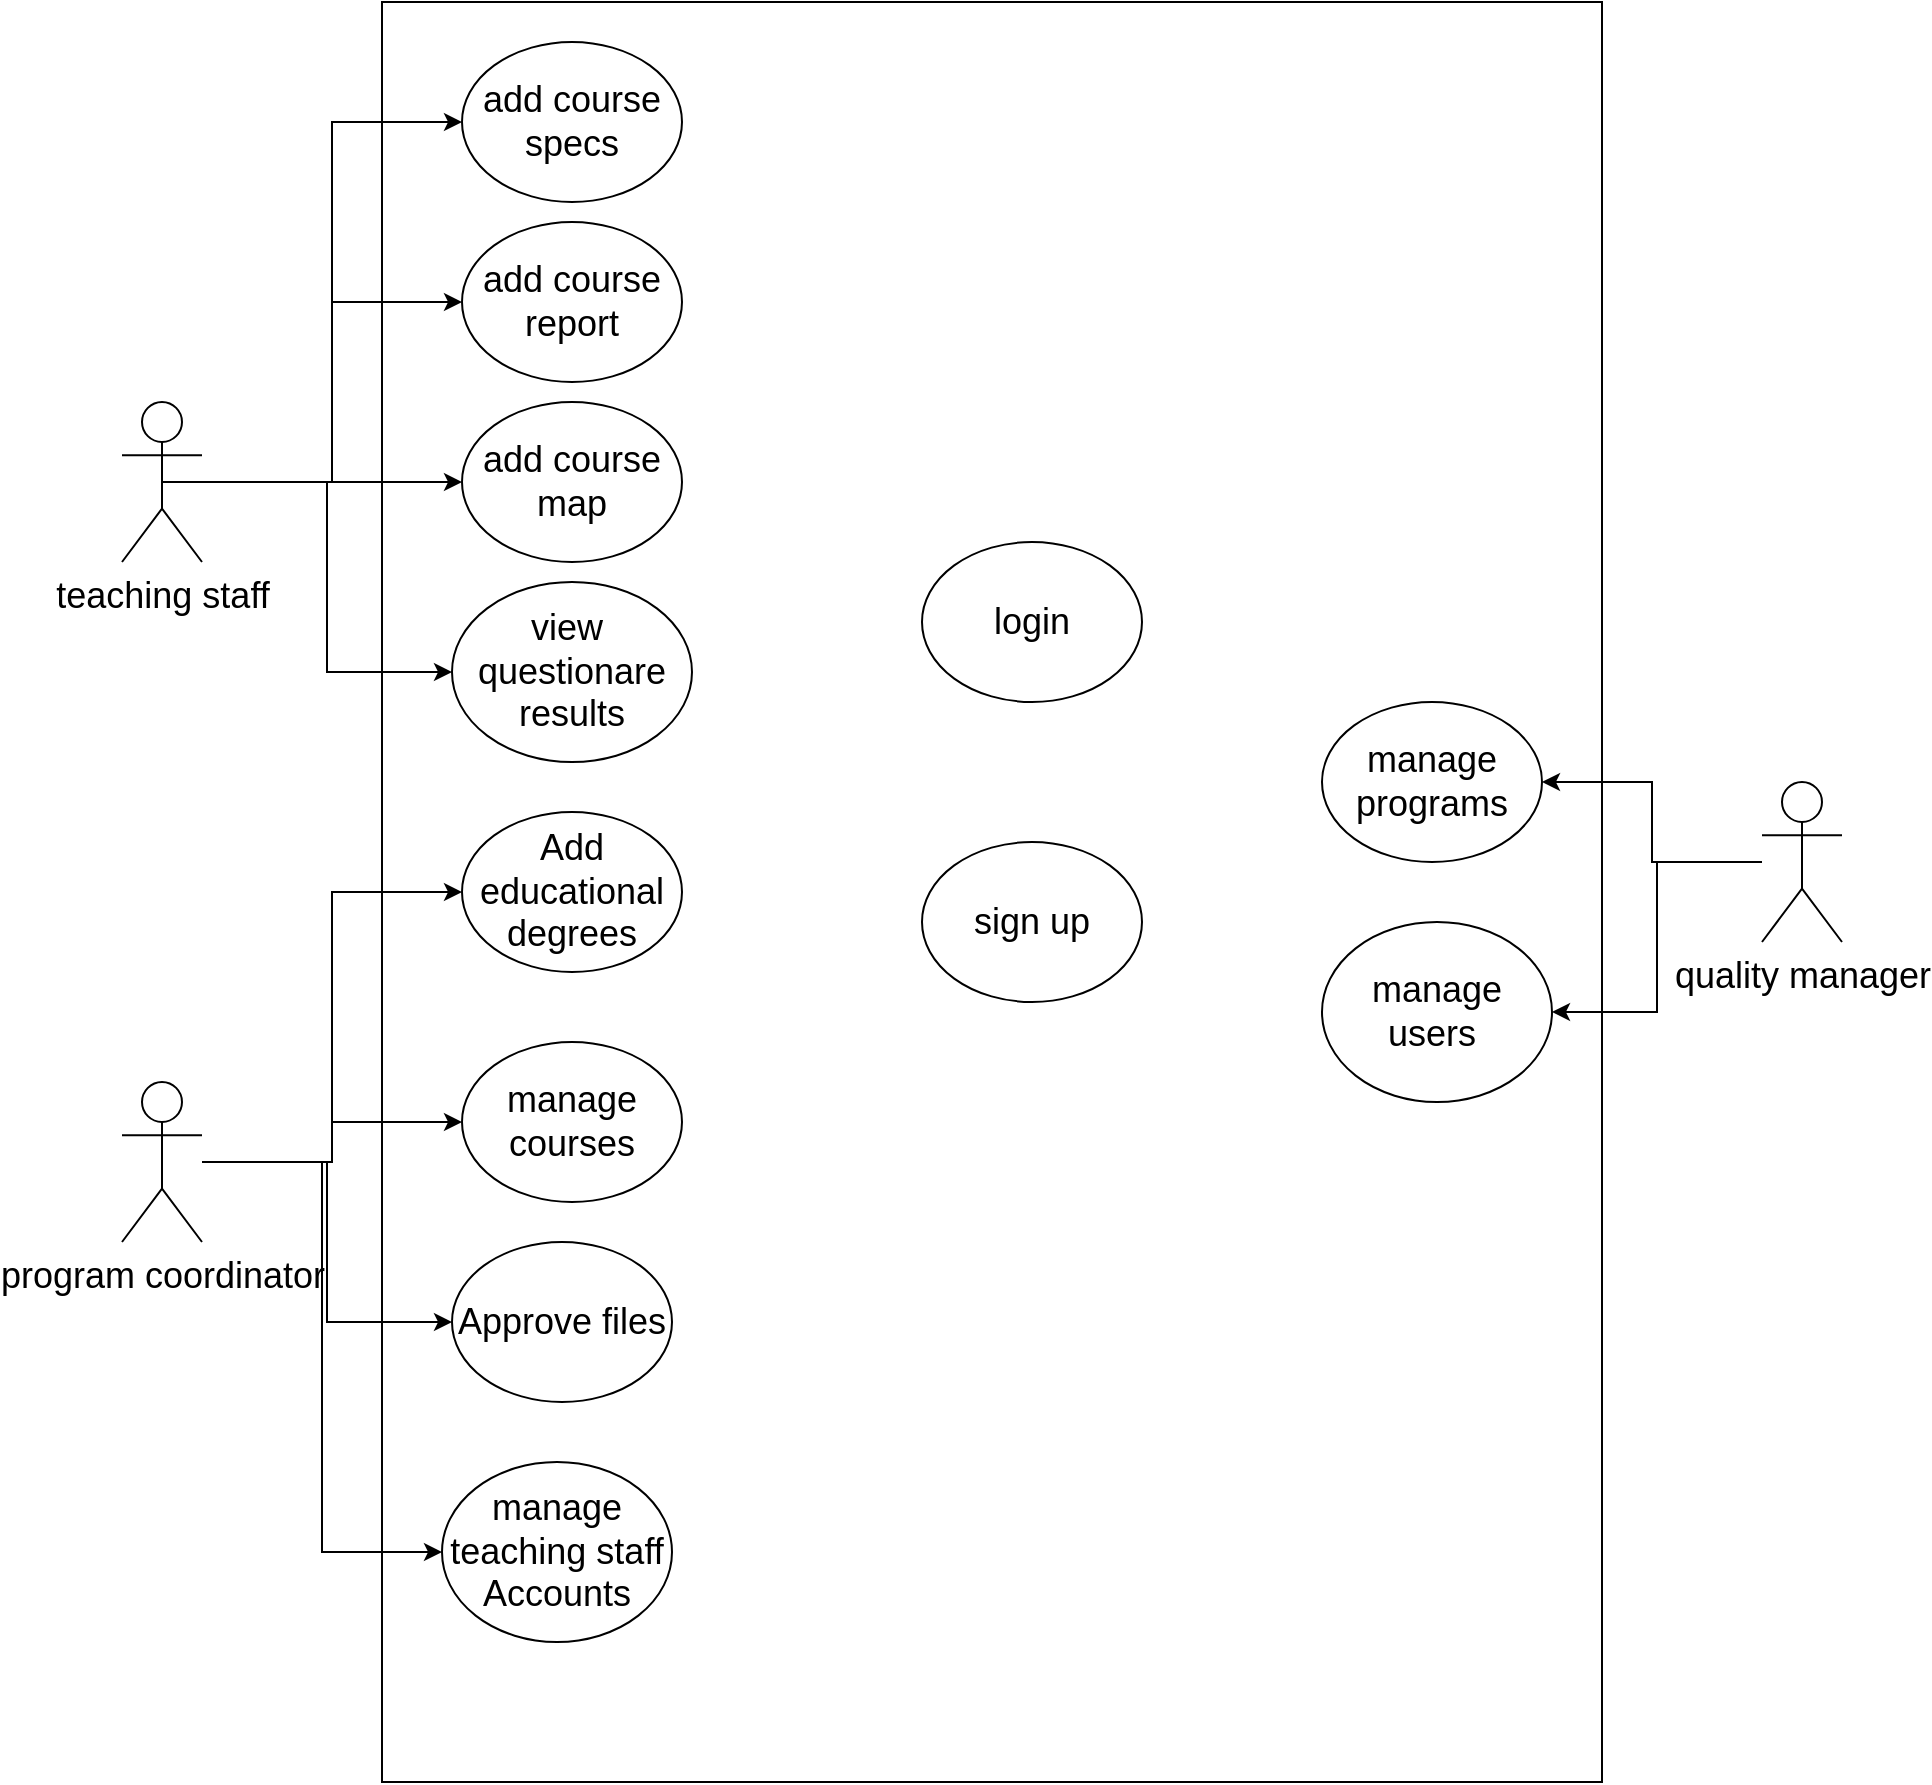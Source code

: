 <mxfile version="22.1.11" type="device">
  <diagram name="Page-1" id="h1wv7YuBIByx5lbEhNxt">
    <mxGraphModel dx="2314" dy="864" grid="1" gridSize="10" guides="1" tooltips="1" connect="1" arrows="1" fold="1" page="1" pageScale="1" pageWidth="850" pageHeight="1100" math="0" shadow="0">
      <root>
        <mxCell id="0" />
        <mxCell id="1" parent="0" />
        <mxCell id="s7GX4ieW1HJtfeC7UUf6-1" value="" style="rounded=0;whiteSpace=wrap;html=1;" parent="1" vertex="1">
          <mxGeometry x="80" y="60" width="610" height="890" as="geometry" />
        </mxCell>
        <mxCell id="s7GX4ieW1HJtfeC7UUf6-24" style="edgeStyle=orthogonalEdgeStyle;rounded=0;orthogonalLoop=1;jettySize=auto;html=1;entryX=0;entryY=0.5;entryDx=0;entryDy=0;exitX=0.5;exitY=0.5;exitDx=0;exitDy=0;exitPerimeter=0;" parent="1" source="s7GX4ieW1HJtfeC7UUf6-2" target="s7GX4ieW1HJtfeC7UUf6-8" edge="1">
          <mxGeometry relative="1" as="geometry" />
        </mxCell>
        <mxCell id="s7GX4ieW1HJtfeC7UUf6-25" style="edgeStyle=orthogonalEdgeStyle;rounded=0;orthogonalLoop=1;jettySize=auto;html=1;entryX=0;entryY=0.5;entryDx=0;entryDy=0;" parent="1" source="s7GX4ieW1HJtfeC7UUf6-2" target="s7GX4ieW1HJtfeC7UUf6-14" edge="1">
          <mxGeometry relative="1" as="geometry" />
        </mxCell>
        <mxCell id="s7GX4ieW1HJtfeC7UUf6-26" style="edgeStyle=orthogonalEdgeStyle;rounded=0;orthogonalLoop=1;jettySize=auto;html=1;" parent="1" source="s7GX4ieW1HJtfeC7UUf6-2" target="s7GX4ieW1HJtfeC7UUf6-13" edge="1">
          <mxGeometry relative="1" as="geometry" />
        </mxCell>
        <mxCell id="QLJJlyDZhzPryo1Bh-BB-1" style="edgeStyle=orthogonalEdgeStyle;rounded=0;orthogonalLoop=1;jettySize=auto;html=1;entryX=0;entryY=0.5;entryDx=0;entryDy=0;" parent="1" source="s7GX4ieW1HJtfeC7UUf6-2" target="s7GX4ieW1HJtfeC7UUf6-11" edge="1">
          <mxGeometry relative="1" as="geometry" />
        </mxCell>
        <mxCell id="s7GX4ieW1HJtfeC7UUf6-2" value="&lt;font style=&quot;font-size: 18px;&quot;&gt;teaching staff&lt;/font&gt;" style="shape=umlActor;verticalLabelPosition=bottom;verticalAlign=top;html=1;outlineConnect=0;" parent="1" vertex="1">
          <mxGeometry x="-50" y="260" width="40" height="80" as="geometry" />
        </mxCell>
        <mxCell id="QLJJlyDZhzPryo1Bh-BB-4" style="edgeStyle=orthogonalEdgeStyle;rounded=0;orthogonalLoop=1;jettySize=auto;html=1;entryX=0;entryY=0.5;entryDx=0;entryDy=0;" parent="1" source="s7GX4ieW1HJtfeC7UUf6-3" target="s7GX4ieW1HJtfeC7UUf6-19" edge="1">
          <mxGeometry relative="1" as="geometry" />
        </mxCell>
        <mxCell id="QLJJlyDZhzPryo1Bh-BB-5" style="edgeStyle=orthogonalEdgeStyle;rounded=0;orthogonalLoop=1;jettySize=auto;html=1;entryX=0;entryY=0.5;entryDx=0;entryDy=0;" parent="1" source="s7GX4ieW1HJtfeC7UUf6-3" target="s7GX4ieW1HJtfeC7UUf6-10" edge="1">
          <mxGeometry relative="1" as="geometry" />
        </mxCell>
        <mxCell id="QLJJlyDZhzPryo1Bh-BB-6" style="edgeStyle=orthogonalEdgeStyle;rounded=0;orthogonalLoop=1;jettySize=auto;html=1;" parent="1" source="s7GX4ieW1HJtfeC7UUf6-3" target="s7GX4ieW1HJtfeC7UUf6-12" edge="1">
          <mxGeometry relative="1" as="geometry" />
        </mxCell>
        <mxCell id="QLJJlyDZhzPryo1Bh-BB-7" style="edgeStyle=orthogonalEdgeStyle;rounded=0;orthogonalLoop=1;jettySize=auto;html=1;entryX=0;entryY=0.5;entryDx=0;entryDy=0;" parent="1" source="s7GX4ieW1HJtfeC7UUf6-3" target="s7GX4ieW1HJtfeC7UUf6-23" edge="1">
          <mxGeometry relative="1" as="geometry" />
        </mxCell>
        <mxCell id="s7GX4ieW1HJtfeC7UUf6-3" value="&lt;font style=&quot;font-size: 18px;&quot;&gt;program coordinator&lt;/font&gt;" style="shape=umlActor;verticalLabelPosition=bottom;verticalAlign=top;html=1;outlineConnect=0;" parent="1" vertex="1">
          <mxGeometry x="-50" y="600" width="40" height="80" as="geometry" />
        </mxCell>
        <mxCell id="QLJJlyDZhzPryo1Bh-BB-2" style="edgeStyle=orthogonalEdgeStyle;rounded=0;orthogonalLoop=1;jettySize=auto;html=1;" parent="1" source="s7GX4ieW1HJtfeC7UUf6-5" target="s7GX4ieW1HJtfeC7UUf6-9" edge="1">
          <mxGeometry relative="1" as="geometry" />
        </mxCell>
        <mxCell id="QLJJlyDZhzPryo1Bh-BB-3" style="edgeStyle=orthogonalEdgeStyle;rounded=0;orthogonalLoop=1;jettySize=auto;html=1;entryX=1;entryY=0.5;entryDx=0;entryDy=0;" parent="1" source="s7GX4ieW1HJtfeC7UUf6-5" target="s7GX4ieW1HJtfeC7UUf6-18" edge="1">
          <mxGeometry relative="1" as="geometry" />
        </mxCell>
        <mxCell id="s7GX4ieW1HJtfeC7UUf6-5" value="&lt;font style=&quot;font-size: 18px;&quot;&gt;quality manager&lt;/font&gt;" style="shape=umlActor;verticalLabelPosition=bottom;verticalAlign=top;html=1;outlineConnect=0;" parent="1" vertex="1">
          <mxGeometry x="770" y="450" width="40" height="80" as="geometry" />
        </mxCell>
        <mxCell id="s7GX4ieW1HJtfeC7UUf6-8" value="&lt;font style=&quot;font-size: 18px;&quot;&gt;add course specs&lt;/font&gt;" style="ellipse;whiteSpace=wrap;html=1;" parent="1" vertex="1">
          <mxGeometry x="120" y="80" width="110" height="80" as="geometry" />
        </mxCell>
        <mxCell id="s7GX4ieW1HJtfeC7UUf6-9" value="&lt;span style=&quot;font-size: 18px;&quot;&gt;manage programs&lt;/span&gt;" style="ellipse;whiteSpace=wrap;html=1;" parent="1" vertex="1">
          <mxGeometry x="550" y="410" width="110" height="80" as="geometry" />
        </mxCell>
        <mxCell id="s7GX4ieW1HJtfeC7UUf6-10" value="&lt;span style=&quot;font-size: 18px;&quot;&gt;manage courses&lt;/span&gt;" style="ellipse;whiteSpace=wrap;html=1;" parent="1" vertex="1">
          <mxGeometry x="120" y="580" width="110" height="80" as="geometry" />
        </mxCell>
        <mxCell id="s7GX4ieW1HJtfeC7UUf6-11" value="&lt;span style=&quot;font-size: 18px;&quot;&gt;view&amp;nbsp; questionare results&lt;/span&gt;" style="ellipse;whiteSpace=wrap;html=1;" parent="1" vertex="1">
          <mxGeometry x="115" y="350" width="120" height="90" as="geometry" />
        </mxCell>
        <mxCell id="s7GX4ieW1HJtfeC7UUf6-12" value="&lt;span style=&quot;font-size: 18px;&quot;&gt;Approve files&lt;/span&gt;" style="ellipse;whiteSpace=wrap;html=1;" parent="1" vertex="1">
          <mxGeometry x="115" y="680" width="110" height="80" as="geometry" />
        </mxCell>
        <mxCell id="s7GX4ieW1HJtfeC7UUf6-13" value="&lt;font style=&quot;font-size: 18px;&quot;&gt;add course map&lt;/font&gt;" style="ellipse;whiteSpace=wrap;html=1;" parent="1" vertex="1">
          <mxGeometry x="120" y="260" width="110" height="80" as="geometry" />
        </mxCell>
        <mxCell id="s7GX4ieW1HJtfeC7UUf6-14" value="&lt;span style=&quot;font-size: 18px;&quot;&gt;add course report&lt;/span&gt;" style="ellipse;whiteSpace=wrap;html=1;" parent="1" vertex="1">
          <mxGeometry x="120" y="170" width="110" height="80" as="geometry" />
        </mxCell>
        <mxCell id="s7GX4ieW1HJtfeC7UUf6-18" value="&lt;font style=&quot;font-size: 18px;&quot;&gt;manage users&amp;nbsp;&lt;/font&gt;" style="ellipse;whiteSpace=wrap;html=1;" parent="1" vertex="1">
          <mxGeometry x="550" y="520" width="115" height="90" as="geometry" />
        </mxCell>
        <mxCell id="s7GX4ieW1HJtfeC7UUf6-19" value="&lt;span style=&quot;font-size: 18px;&quot;&gt;Add educational degrees&lt;/span&gt;" style="ellipse;whiteSpace=wrap;html=1;" parent="1" vertex="1">
          <mxGeometry x="120" y="465" width="110" height="80" as="geometry" />
        </mxCell>
        <mxCell id="s7GX4ieW1HJtfeC7UUf6-21" value="&lt;span style=&quot;font-size: 18px;&quot;&gt;sign up&lt;/span&gt;" style="ellipse;whiteSpace=wrap;html=1;" parent="1" vertex="1">
          <mxGeometry x="350" y="480" width="110" height="80" as="geometry" />
        </mxCell>
        <mxCell id="s7GX4ieW1HJtfeC7UUf6-22" value="&lt;span style=&quot;font-size: 18px;&quot;&gt;login&lt;/span&gt;" style="ellipse;whiteSpace=wrap;html=1;" parent="1" vertex="1">
          <mxGeometry x="350" y="330" width="110" height="80" as="geometry" />
        </mxCell>
        <mxCell id="s7GX4ieW1HJtfeC7UUf6-23" value="&lt;span style=&quot;font-size: 18px;&quot;&gt;manage teaching staff Accounts&lt;/span&gt;" style="ellipse;whiteSpace=wrap;html=1;" parent="1" vertex="1">
          <mxGeometry x="110" y="790" width="115" height="90" as="geometry" />
        </mxCell>
      </root>
    </mxGraphModel>
  </diagram>
</mxfile>
